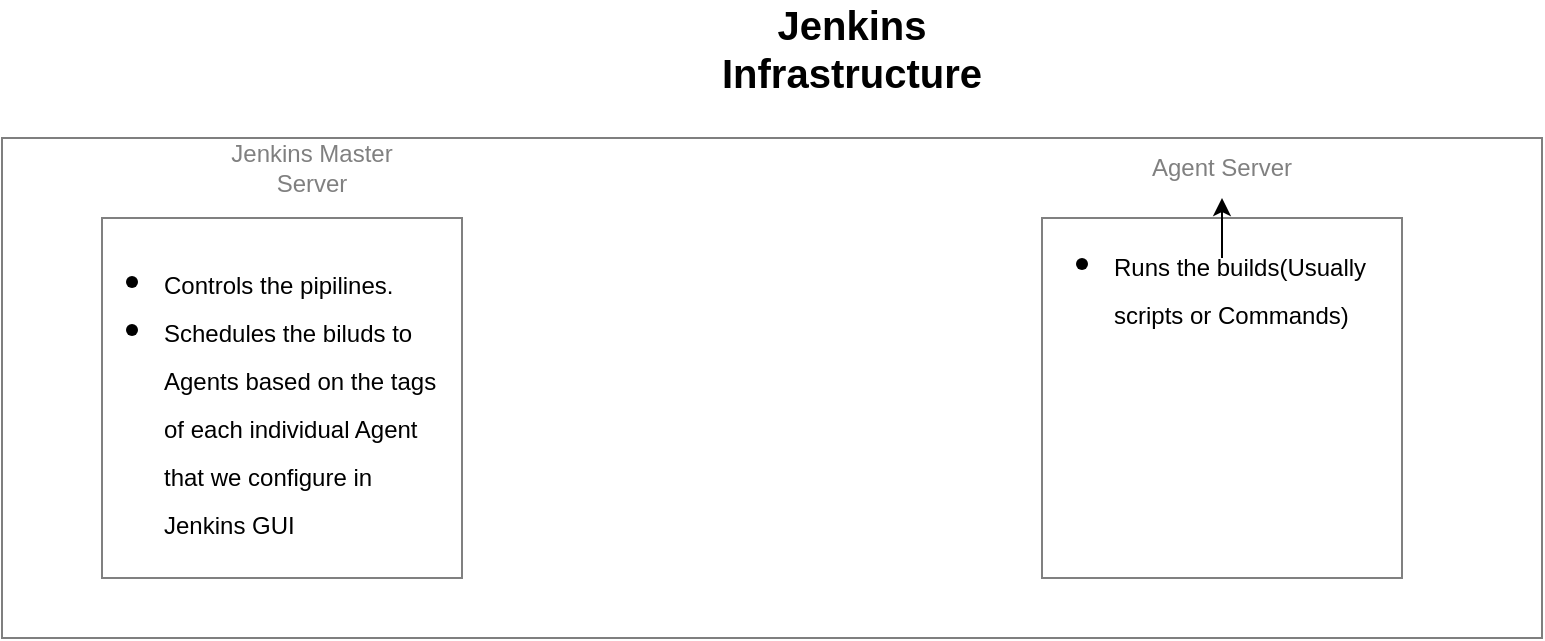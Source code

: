 <mxfile version="20.8.10" type="github"><diagram name="Page-1" id="zgnzpY38JLCEfD52P7mr"><mxGraphModel dx="880" dy="452" grid="1" gridSize="10" guides="1" tooltips="1" connect="1" arrows="1" fold="1" page="1" pageScale="1" pageWidth="850" pageHeight="1100" math="0" shadow="0"><root><mxCell id="0"/><mxCell id="1" parent="0"/><mxCell id="1_3MHemiJ91LiDYPiwAv-1" value="" style="whiteSpace=wrap;html=1;aspect=fixed;" vertex="1" parent="1"><mxGeometry x="530" y="170" width="180" height="180" as="geometry"/></mxCell><mxCell id="1_3MHemiJ91LiDYPiwAv-2" value="" style="whiteSpace=wrap;html=1;aspect=fixed;" vertex="1" parent="1"><mxGeometry x="60" y="170" width="180" height="180" as="geometry"/></mxCell><mxCell id="1_3MHemiJ91LiDYPiwAv-3" value="Jenkins Master Server" style="text;html=1;strokeColor=none;fillColor=none;align=center;verticalAlign=middle;whiteSpace=wrap;rounded=0;" vertex="1" parent="1"><mxGeometry x="110" y="130" width="110" height="30" as="geometry"/></mxCell><mxCell id="1_3MHemiJ91LiDYPiwAv-4" value="Agent Server" style="text;html=1;strokeColor=none;fillColor=none;align=center;verticalAlign=middle;whiteSpace=wrap;rounded=0;" vertex="1" parent="1"><mxGeometry x="565" y="130" width="110" height="30" as="geometry"/></mxCell><mxCell id="1_3MHemiJ91LiDYPiwAv-7" value="" style="rounded=0;whiteSpace=wrap;html=1;strokeColor=default;opacity=50;" vertex="1" parent="1"><mxGeometry x="10" y="130" width="770" height="250" as="geometry"/></mxCell><mxCell id="1_3MHemiJ91LiDYPiwAv-8" value="&lt;b&gt;&lt;font style=&quot;font-size: 20px;&quot;&gt;Jenkins Infrastructure&lt;/font&gt;&lt;/b&gt;" style="text;html=1;strokeColor=none;fillColor=none;align=center;verticalAlign=middle;whiteSpace=wrap;rounded=0;" vertex="1" parent="1"><mxGeometry x="360" y="70" width="150" height="30" as="geometry"/></mxCell><mxCell id="1_3MHemiJ91LiDYPiwAv-9" value="&lt;p style=&quot;line-height: 60%;&quot;&gt;&lt;/p&gt;&lt;ul&gt;&lt;li style=&quot;text-align: left;&quot;&gt;&lt;font style=&quot;font-size: 12px;&quot;&gt;Controls the pipilines.&lt;/font&gt;&lt;/li&gt;&lt;li style=&quot;text-align: left;&quot;&gt;&lt;font style=&quot;font-size: 12px;&quot;&gt;Schedules the biluds to Agents based on the tags of each individual Agent that we configure in Jenkins GUI&lt;/font&gt;&lt;/li&gt;&lt;/ul&gt;&lt;p&gt;&lt;/p&gt;" style="text;html=1;strokeColor=none;fillColor=none;align=center;verticalAlign=middle;whiteSpace=wrap;rounded=0;fontSize=20;" vertex="1" parent="1"><mxGeometry x="50" y="245" width="190" height="30" as="geometry"/></mxCell><mxCell id="1_3MHemiJ91LiDYPiwAv-11" value="" style="edgeStyle=orthogonalEdgeStyle;rounded=0;orthogonalLoop=1;jettySize=auto;html=1;fontSize=12;" edge="1" parent="1" source="1_3MHemiJ91LiDYPiwAv-10" target="1_3MHemiJ91LiDYPiwAv-4"><mxGeometry relative="1" as="geometry"/></mxCell><mxCell id="1_3MHemiJ91LiDYPiwAv-10" value="&lt;p style=&quot;line-height: 60%;&quot;&gt;&lt;/p&gt;&lt;ul&gt;&lt;li style=&quot;text-align: left;&quot;&gt;&lt;span style=&quot;font-size: 12px; background-color: initial;&quot;&gt;Runs the builds(Usually scripts or Commands)&lt;/span&gt;&lt;br&gt;&lt;/li&gt;&lt;/ul&gt;&lt;p&gt;&lt;/p&gt;" style="text;html=1;strokeColor=none;fillColor=none;align=center;verticalAlign=middle;whiteSpace=wrap;rounded=0;fontSize=20;" vertex="1" parent="1"><mxGeometry x="525" y="190" width="190" height="25" as="geometry"/></mxCell></root></mxGraphModel></diagram></mxfile>